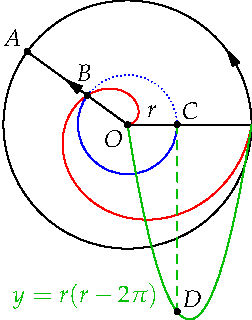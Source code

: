 settings.tex="pdflatex";

texpreamble("\usepackage{amsmath}
\usepackage{amsthm,amssymb}
\usepackage{mathpazo}
\usepackage[svgnames]{xcolor}
");
import graph;


size(160);

pair O=(0,0);

draw(scale(2pi)*unitcircle,Arrow(Relative(0.1)));

real R=0.4*2pi;
pair A=R*dir(0);
pair B=R*dir(360*R/2pi);
pair C=2pi*dir(360*R/2pi);
label("$r$",A/2,N);

real r(real th){return th;}
draw(polargraph(r,0,2pi),red);

draw(arc(O,R,360*R/2pi,3600,CCW),blue);
draw(arc(O,R,0,360*R/2pi,CCW),blue+dotted);
draw(O--2pi*dir(0));
draw(O--2pi*dir(R*360/2pi),Arrow(Relative(0.6)));

real y(real x){return -x*(2pi-x);}
draw(Label("$y=r(r-2\pi)$",Relative(0.4)),graph(y,0,2pi),heavygreen);
pair D=(A.x,y(A.x));

draw(A--D,dashed+heavygreen);
dot("$O$",O,SW);
dot("$D$",D,dir(45));
dot("$C$",A,NE);
dot("$B$",B,2*dir(360*R/2pi-45));
dot("$A$",C,NW);